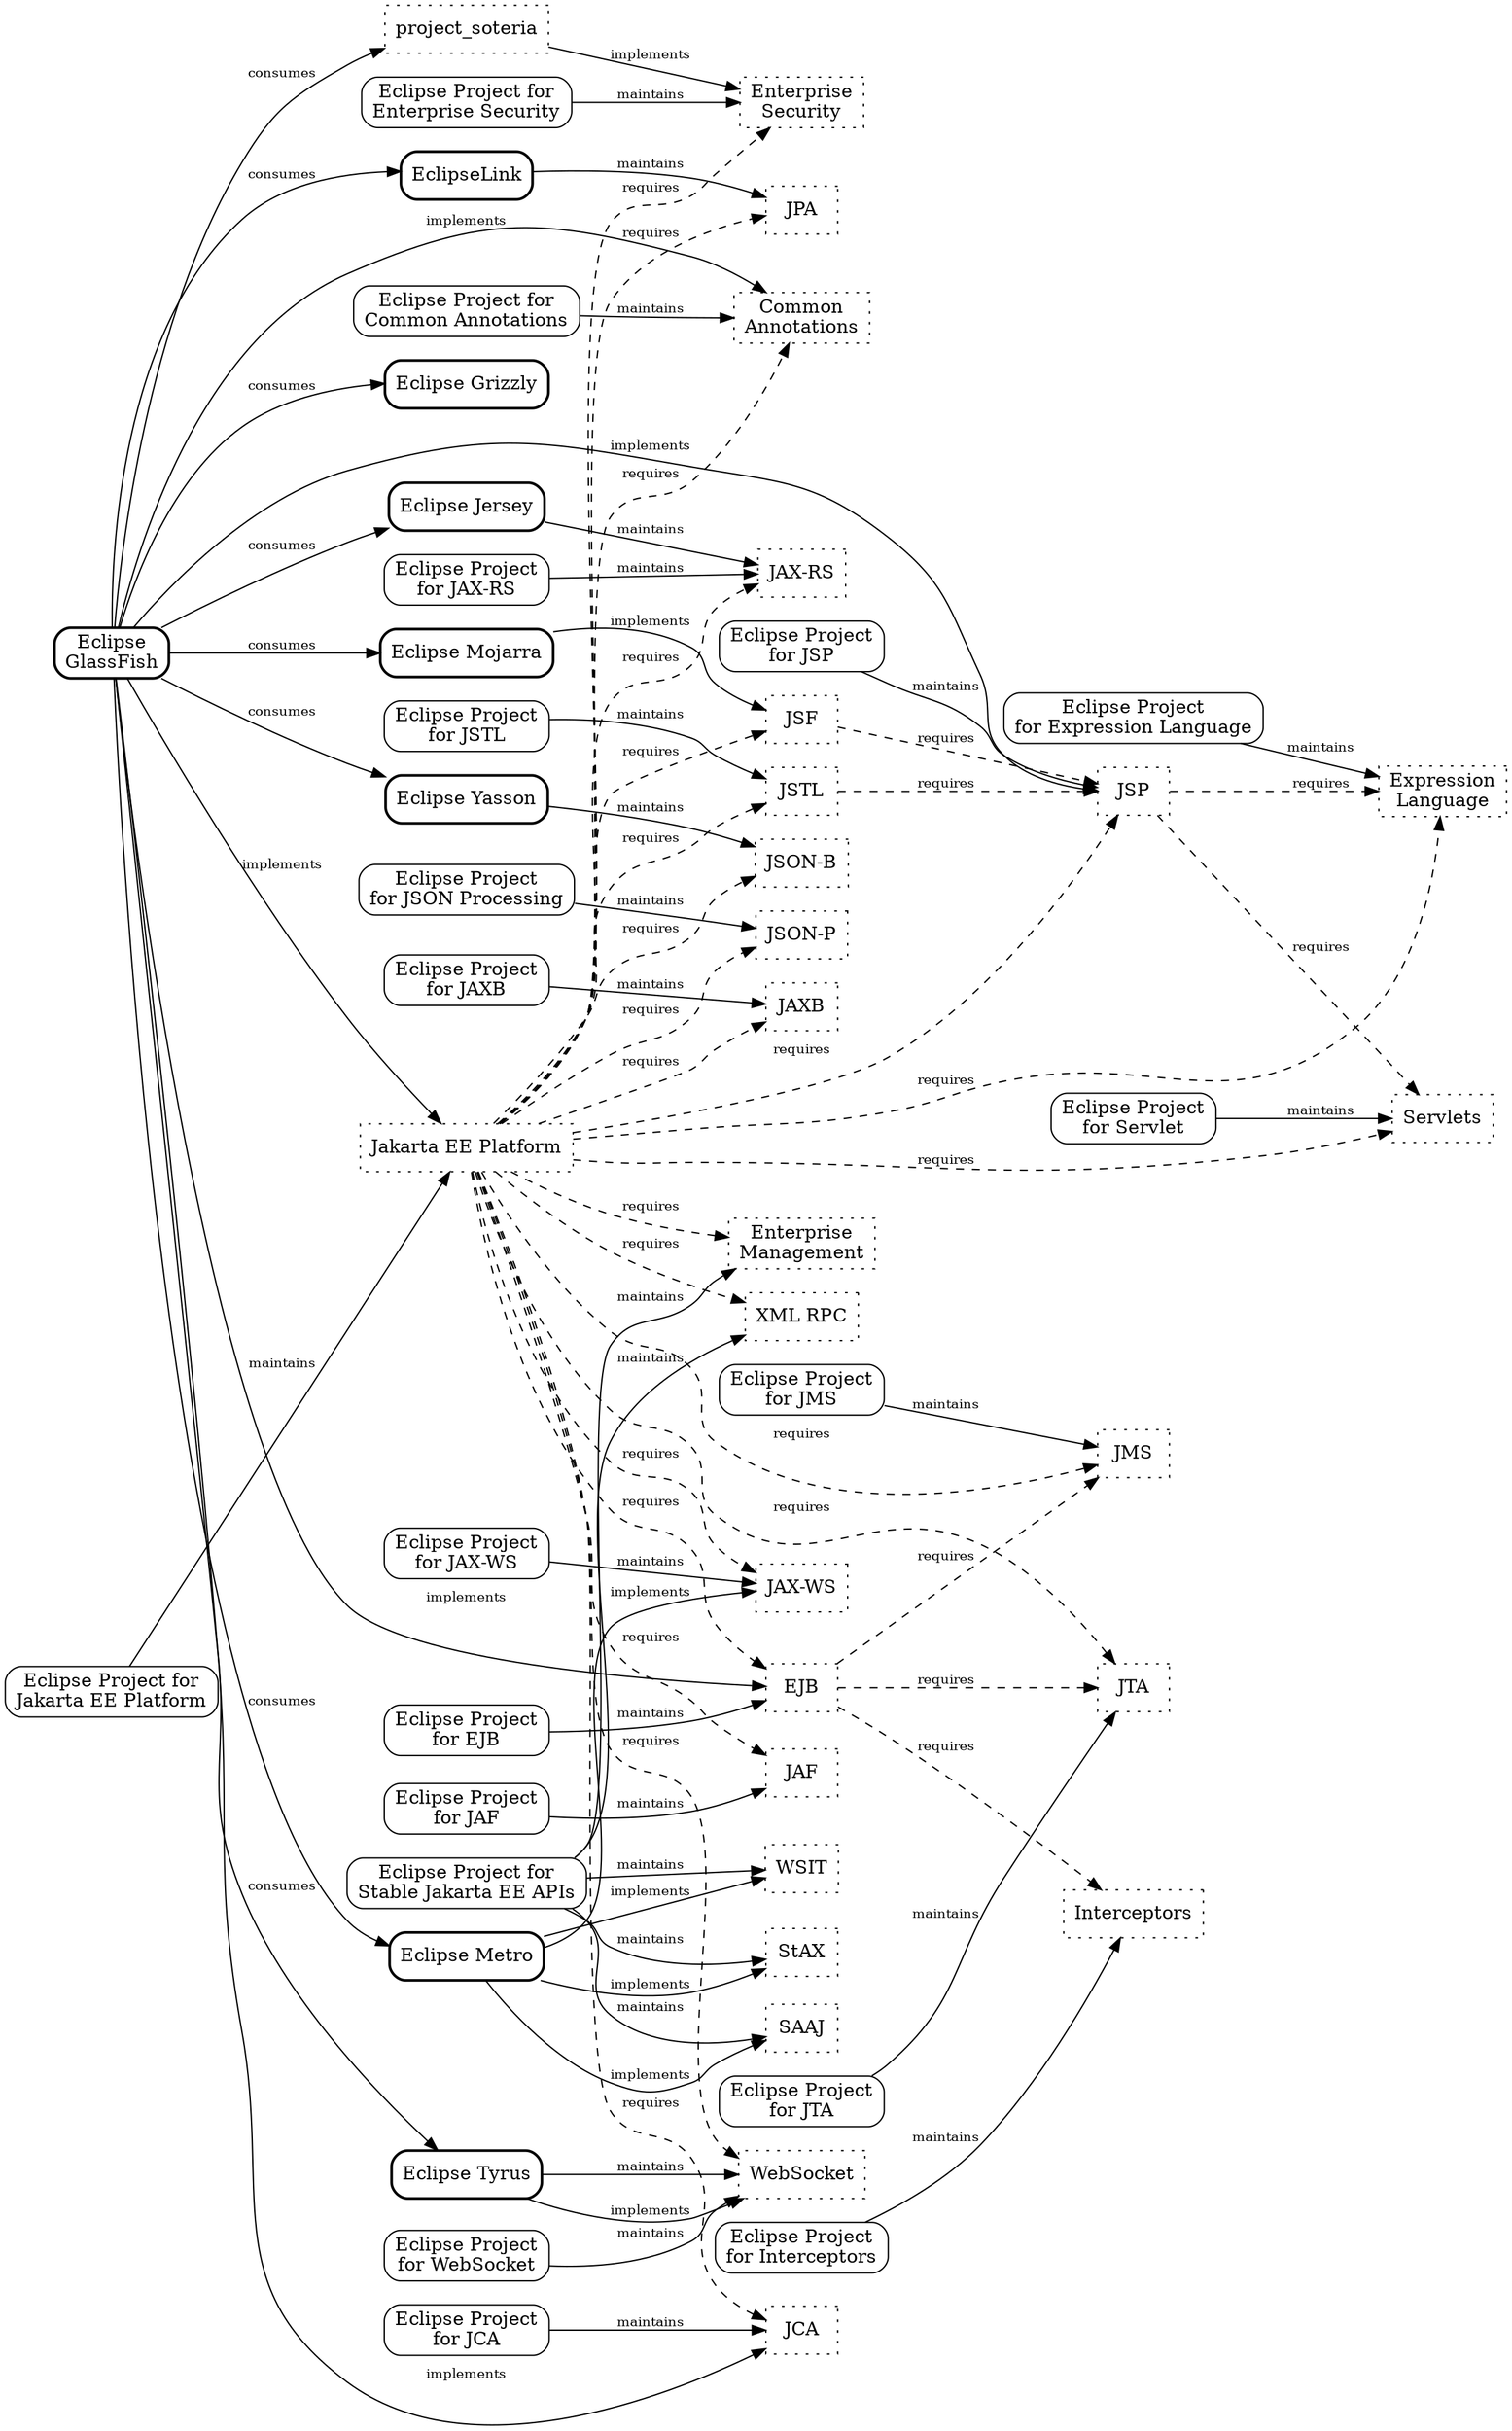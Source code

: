 /********************************************************************************
 * Copyright (c) 2018 Contributors to the Eclipse Foundation
 * 
 * See the NOTICE file(s) distributed with this work for additional
 * information regarding copyright ownership.
 * 
 * This program and the accompanying materials are made available under the
 * terms of the Eclipse Distribution License v. 1.0 which is available at
 * http://www.eclipse.org/org/documents/edl-v10.php.
 * 
 * SPDX-License-Identifier: BSD-3-Clause
 ********************************************************************************/

// This file defines a graph of the relationship between the
// EE4J Projects and the various specifications that make up
// Jakarta EE.
//
// Render using Graphviz.
// e.g. 
// > dot ee4j_dependencies.dot -Tsvg > dependencies.svg
//

digraph G {
	rankdir=LR;
	rank=same;

	// "Implementer" nodes.
	// Projects that provide implementations of the
	// specifications go here. All nodes that represent
	// projects are prefixed with "project_"
	node[ shape=box, style="rounded,bold" ]
	project_eclipselink[ label="EclipseLink" ];
	project_glassfish[ label="Eclipse\nGlassFish" ];
	project_grizzly[ label="Eclipse Grizzly" ];
	project_jersey[ label="Eclipse Jersey" ];
	project_metro[ label="Eclipse Metro" ];
	project_mojarra[ label="Eclipse Mojarra" ];
	project_tyrus[ label="Eclipse Tyrus" ];
	project_yasson[ label="Eclipse Yasson" ];

	// "Maintainer" nodes
	// A project is a maintainer when it is responsible
	// for maintaining a specification and API.
	node[ shape=box, style="rounded" ]
	project_platform[ label="Eclipse Project for\nJakarta EE Platform" ];

	project_ca[ label="Eclipse Project for\nCommon Annotations" ];
	project_ejb[ label="Eclipse Project\nfor EJB" ];
	project_el[ label="Eclipse Project\nfor Expression Language" ];
	project_es[ label="Eclipse Project for\nEnterprise Security" ];
	project_interceptors[ label="Eclipse Project\nfor Interceptors" ];
	project_jaf[ label="Eclipse Project\nfor JAF" ];
	project_jca[ label="Eclipse Project\nfor JCA" ];
	project_jaxb[ label="Eclipse Project\nfor JAXB" ];
	project_jaxrs[ label="Eclipse Project\nfor JAX-RS" ];
	project_jaxws[ label="Eclipse Project\nfor JAX-WS" ];
	project_jms[ label="Eclipse Project\nfor JMS" ];
	project_jsonp[ label="Eclipse Project\nfor JSON Processing" ];
	project_jsp[ label="Eclipse Project\nfor JSP" ];
	project_jstl[ label="Eclipse Project\nfor JSTL" ];
	project_jta[ label="Eclipse Project\nfor JTA" ];
	project_servlet[ label="Eclipse Project\nfor Servlet" ];
	project_stable[ label="Eclipse Project for\nStable Jakarta EE APIs" ];
	project_websocket[ label="Eclipse Project\nfor WebSocket" ];

	// "Specification" nodes
	// Every specification gets a node. Specifications are
	// not projects. There is, at least in many cases, a
	// one-to-one relationship between projects and specifications
	// (e.g. "Eclipse Project for JPA" maintains the JPA specification),
	// But there are other relationships.
	node[ shape=box, style=dotted ];
	ca[ label="Common\nAnnotations" ];
	ejb[ label="EJB" ];
	el[ label="Expression\nLanguage" ];
	es[ label="Enterprise\nSecurity" ];
	interceptors[ label="Interceptors" ];
	jakartaee[ label="Jakarta EE Platform" ];
	jca[ label="JCA" ];
	jms[ label="JMS" ];
	jpa[ label="JPA" ];
	jsonb[ label="JSON-B" ];
	jsonp[ label="JSON-P" ];
	jsf[ label="JSF" ];
	jsp[ label="JSP" ];
	jta[ label="JTA" ];
	jstl[ label="JSTL" ];
	jaf[ label="JAF" ];
	jaxb[ label="JAXB" ];
	jaxrs[ label="JAX-RS" ];
	jaxws[ label="JAX-WS" ];
	management[ label="Enterprise\nManagement" ];
	servlet[ label="Servlets" ];
	websocket[ label="WebSocket" ];
	xmlrpc[ label="XML RPC" ];
	saaj[ label="SAAJ" ];
	wsit[ label="WSIT" ];
	stax[ label="StAX" ];

	edge[ fontsize=10 ];

	// References between specifications.
	// e.g. EJB requires Interceptors, JTA, ...
	edge[ label="requires", style="dashed" ];
	jakartaee -> ca;
	jakartaee -> ejb;
	jakartaee -> el;
	jakartaee -> es;
	jakartaee -> jaf;
	jakartaee -> jaxb;
	jakartaee -> jaxrs;
	jakartaee -> jaxws;
	jakartaee -> jca;
	jakartaee -> jms;
	jakartaee -> jpa;
	jakartaee -> jsonb;
	jakartaee -> jsonp;
	jakartaee -> jsf;
	jakartaee -> jsp;
	jakartaee -> jstl;
	jakartaee -> jta;
	jakartaee -> management;
	jakartaee -> servlet;
	jakartaee -> websocket;
	jakartaee -> xmlrpc;

	ejb -> interceptors;
	ejb -> jta;
	ejb -> jms;
	jsf -> jsp;
	jstl -> jsp;
	jsp -> servlet;
	jsp -> el;

	// Relationships between reference implementations
	// and the specification that they implement.
	edge[ label="implements", style="solid" ];
	project_glassfish -> ca;
	project_glassfish -> jsp;
	project_glassfish -> jca;
	project_glassfish -> jakartaee;
	project_glassfish -> ejb;
	project_mojarra -> jsf;
	project_metro -> jaxws;
	project_metro -> saaj;
	project_metro -> wsit;
	project_metro -> stax;
	project_soteria -> es;
	project_tyrus -> websocket;

	// Relationships between projects and the specs
	// that they maintain
	edge[ label="maintains" ]
	project_platform -> jakartaee;
	project_ca -> ca;
	project_eclipselink -> jpa;
	project_ejb -> ejb;
	project_el -> el;
	project_es -> es;
	project_interceptors -> interceptors;
	project_jaf -> jaf;
	project_jaxb -> jaxb;
	project_jaxrs -> jaxrs;
	project_jaxws -> jaxws;
	project_jca -> jca;
	project_jersey -> jaxrs;
	project_jms -> jms;
	project_jsonp -> jsonp;
	project_jsp -> jsp;
	project_jstl -> jstl;
	project_jta -> jta;
	project_servlet -> servlet;
	project_stable -> management;
	project_stable -> xmlrpc;
	project_stable -> saaj;
	project_stable -> wsit;
	project_stable -> stax;
	project_tyrus -> websocket;
	project_websocket -> websocket;
	project_yasson -> jsonb;

	// Straight up consumption. One RI project consumes
	// the RI from another project.
	edge[ label="consumes" ];
	project_glassfish -> project_eclipselink;
	project_glassfish -> project_jersey;
	project_glassfish -> project_grizzly;
	project_glassfish -> project_metro;
	project_glassfish -> project_mojarra;
	project_glassfish -> project_soteria;
	project_glassfish -> project_tyrus;
	project_glassfish -> project_yasson;
}